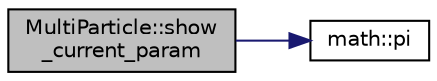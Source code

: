 digraph "MultiParticle::show_current_param"
{
 // LATEX_PDF_SIZE
  edge [fontname="Helvetica",fontsize="10",labelfontname="Helvetica",labelfontsize="10"];
  node [fontname="Helvetica",fontsize="10",shape=record];
  rankdir="LR";
  Node1 [label="MultiParticle::show\l_current_param",height=0.2,width=0.4,color="black", fillcolor="grey75", style="filled", fontcolor="black",tooltip="standard output current parameter"];
  Node1 -> Node2 [color="midnightblue",fontsize="10",style="solid"];
  Node2 [label="math::pi",height=0.2,width=0.4,color="black", fillcolor="white", style="filled",URL="$namespacemath.html#adeae9e6c6f768a920a1fde06087749f3",tooltip="円周率 π"];
}
